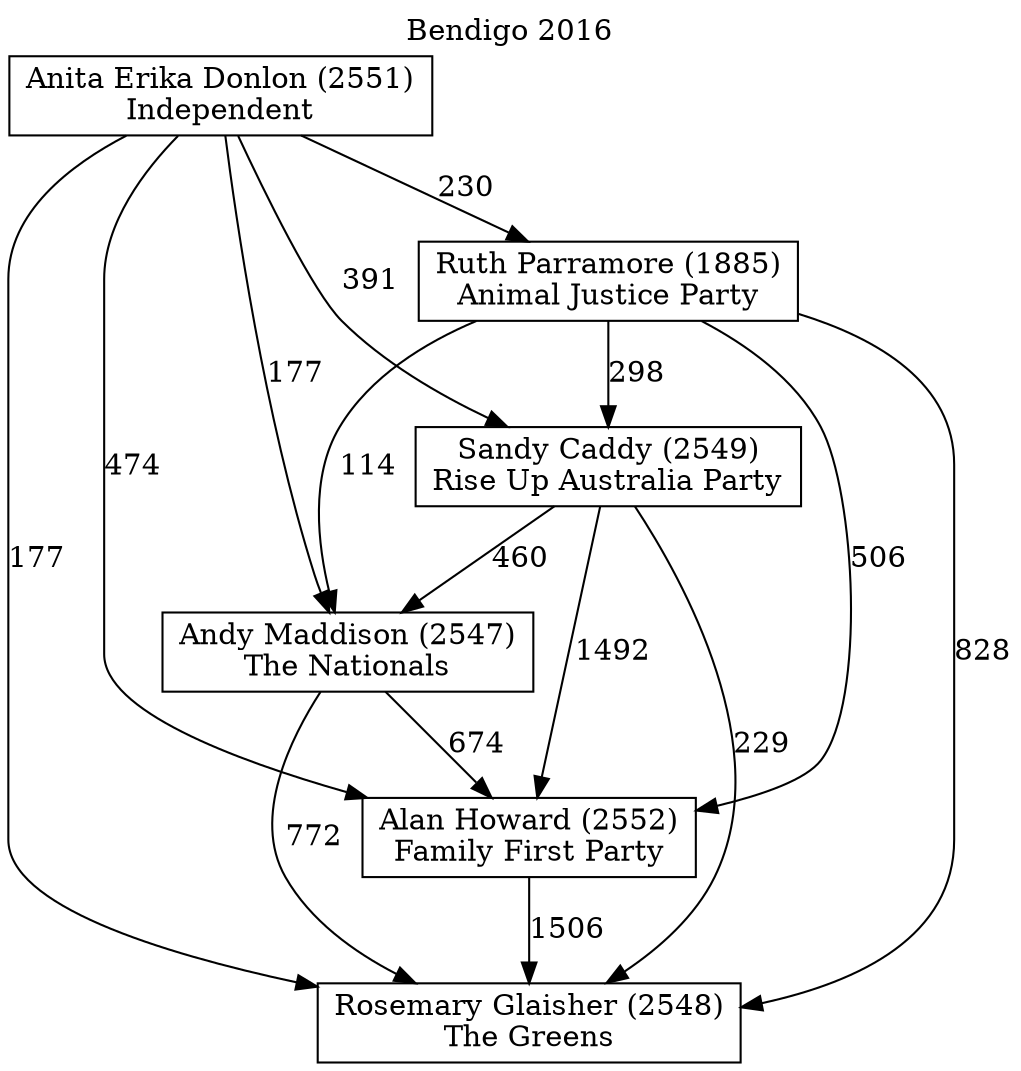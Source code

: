 // House preference flow
digraph "Rosemary Glaisher (2548)_Bendigo_2016" {
	graph [label="Bendigo 2016" labelloc=t mclimit=10]
	node [shape=box]
	"Anita Erika Donlon (2551)" [label="Anita Erika Donlon (2551)
Independent"]
	"Rosemary Glaisher (2548)" [label="Rosemary Glaisher (2548)
The Greens"]
	"Ruth Parramore (1885)" [label="Ruth Parramore (1885)
Animal Justice Party"]
	"Sandy Caddy (2549)" [label="Sandy Caddy (2549)
Rise Up Australia Party"]
	"Alan Howard (2552)" [label="Alan Howard (2552)
Family First Party"]
	"Andy Maddison (2547)" [label="Andy Maddison (2547)
The Nationals"]
	"Ruth Parramore (1885)" -> "Andy Maddison (2547)" [label=114]
	"Anita Erika Donlon (2551)" -> "Sandy Caddy (2549)" [label=391]
	"Ruth Parramore (1885)" -> "Alan Howard (2552)" [label=506]
	"Ruth Parramore (1885)" -> "Sandy Caddy (2549)" [label=298]
	"Alan Howard (2552)" -> "Rosemary Glaisher (2548)" [label=1506]
	"Anita Erika Donlon (2551)" -> "Rosemary Glaisher (2548)" [label=177]
	"Anita Erika Donlon (2551)" -> "Ruth Parramore (1885)" [label=230]
	"Sandy Caddy (2549)" -> "Andy Maddison (2547)" [label=460]
	"Anita Erika Donlon (2551)" -> "Alan Howard (2552)" [label=474]
	"Andy Maddison (2547)" -> "Alan Howard (2552)" [label=674]
	"Anita Erika Donlon (2551)" -> "Andy Maddison (2547)" [label=177]
	"Sandy Caddy (2549)" -> "Rosemary Glaisher (2548)" [label=229]
	"Sandy Caddy (2549)" -> "Alan Howard (2552)" [label=1492]
	"Andy Maddison (2547)" -> "Rosemary Glaisher (2548)" [label=772]
	"Ruth Parramore (1885)" -> "Rosemary Glaisher (2548)" [label=828]
}
